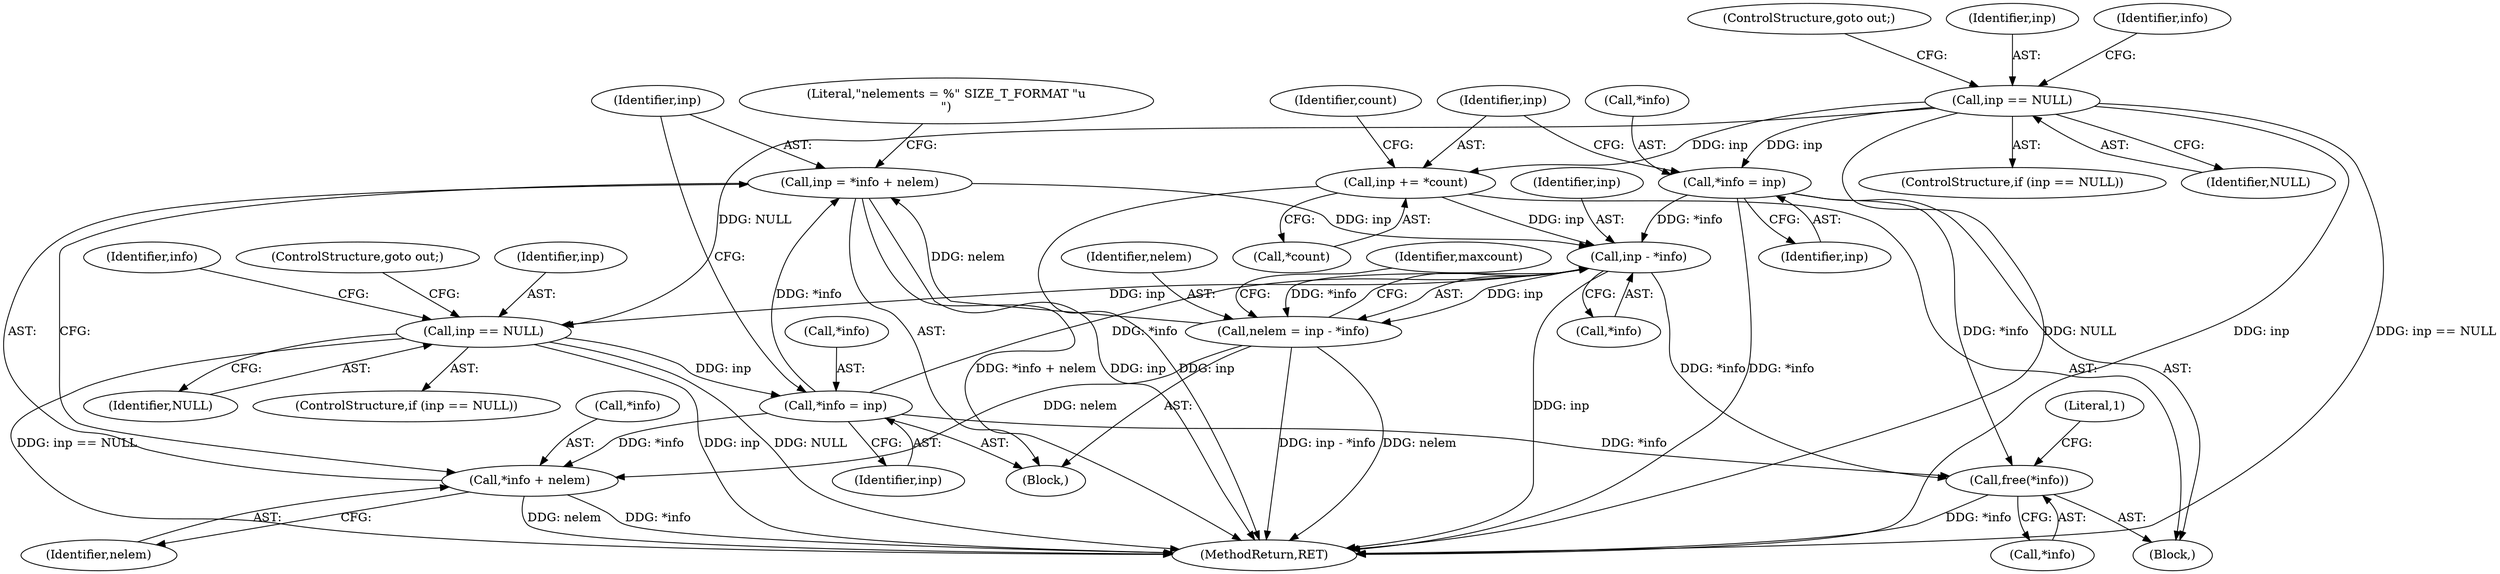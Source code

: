 digraph "0_file_f97486ef5dc3e8735440edc4fc8808c63e1a3ef0@integer" {
"1000683" [label="(Call,inp = *info + nelem)"];
"1000679" [label="(Call,*info = inp)"];
"1000675" [label="(Call,inp == NULL)"];
"1000656" [label="(Call,inp - *info)"];
"1000683" [label="(Call,inp = *info + nelem)"];
"1000654" [label="(Call,nelem = inp - *info)"];
"1000226" [label="(Call,inp += *count)"];
"1000218" [label="(Call,inp == NULL)"];
"1000222" [label="(Call,*info = inp)"];
"1000685" [label="(Call,*info + nelem)"];
"1000847" [label="(Call,free(*info))"];
"1000221" [label="(ControlStructure,goto out;)"];
"1000848" [label="(Call,*info)"];
"1000683" [label="(Call,inp = *info + nelem)"];
"1000658" [label="(Call,*info)"];
"1000227" [label="(Identifier,inp)"];
"1000691" [label="(Literal,\"nelements = %\" SIZE_T_FORMAT \"u\n\")"];
"1000681" [label="(Identifier,info)"];
"1000685" [label="(Call,*info + nelem)"];
"1000679" [label="(Call,*info = inp)"];
"1000682" [label="(Identifier,inp)"];
"1000677" [label="(Identifier,NULL)"];
"1000657" [label="(Identifier,inp)"];
"1000219" [label="(Identifier,inp)"];
"1000678" [label="(ControlStructure,goto out;)"];
"1000226" [label="(Call,inp += *count)"];
"1000222" [label="(Call,*info = inp)"];
"1000680" [label="(Call,*info)"];
"1000656" [label="(Call,inp - *info)"];
"1000664" [label="(Identifier,maxcount)"];
"1000684" [label="(Identifier,inp)"];
"1000223" [label="(Call,*info)"];
"1000674" [label="(ControlStructure,if (inp == NULL))"];
"1000847" [label="(Call,free(*info))"];
"1000107" [label="(Block,)"];
"1000652" [label="(Block,)"];
"1000853" [label="(MethodReturn,RET)"];
"1000675" [label="(Call,inp == NULL)"];
"1000852" [label="(Literal,1)"];
"1000676" [label="(Identifier,inp)"];
"1000224" [label="(Identifier,info)"];
"1000217" [label="(ControlStructure,if (inp == NULL))"];
"1000232" [label="(Identifier,count)"];
"1000654" [label="(Call,nelem = inp - *info)"];
"1000686" [label="(Call,*info)"];
"1000220" [label="(Identifier,NULL)"];
"1000688" [label="(Identifier,nelem)"];
"1000655" [label="(Identifier,nelem)"];
"1000225" [label="(Identifier,inp)"];
"1000228" [label="(Call,*count)"];
"1000218" [label="(Call,inp == NULL)"];
"1000683" -> "1000652"  [label="AST: "];
"1000683" -> "1000685"  [label="CFG: "];
"1000684" -> "1000683"  [label="AST: "];
"1000685" -> "1000683"  [label="AST: "];
"1000691" -> "1000683"  [label="CFG: "];
"1000683" -> "1000853"  [label="DDG: inp"];
"1000683" -> "1000853"  [label="DDG: *info + nelem"];
"1000683" -> "1000656"  [label="DDG: inp"];
"1000679" -> "1000683"  [label="DDG: *info"];
"1000654" -> "1000683"  [label="DDG: nelem"];
"1000679" -> "1000652"  [label="AST: "];
"1000679" -> "1000682"  [label="CFG: "];
"1000680" -> "1000679"  [label="AST: "];
"1000682" -> "1000679"  [label="AST: "];
"1000684" -> "1000679"  [label="CFG: "];
"1000679" -> "1000656"  [label="DDG: *info"];
"1000675" -> "1000679"  [label="DDG: inp"];
"1000679" -> "1000685"  [label="DDG: *info"];
"1000679" -> "1000847"  [label="DDG: *info"];
"1000675" -> "1000674"  [label="AST: "];
"1000675" -> "1000677"  [label="CFG: "];
"1000676" -> "1000675"  [label="AST: "];
"1000677" -> "1000675"  [label="AST: "];
"1000678" -> "1000675"  [label="CFG: "];
"1000681" -> "1000675"  [label="CFG: "];
"1000675" -> "1000853"  [label="DDG: inp"];
"1000675" -> "1000853"  [label="DDG: NULL"];
"1000675" -> "1000853"  [label="DDG: inp == NULL"];
"1000656" -> "1000675"  [label="DDG: inp"];
"1000218" -> "1000675"  [label="DDG: NULL"];
"1000656" -> "1000654"  [label="AST: "];
"1000656" -> "1000658"  [label="CFG: "];
"1000657" -> "1000656"  [label="AST: "];
"1000658" -> "1000656"  [label="AST: "];
"1000654" -> "1000656"  [label="CFG: "];
"1000656" -> "1000853"  [label="DDG: inp"];
"1000656" -> "1000654"  [label="DDG: inp"];
"1000656" -> "1000654"  [label="DDG: *info"];
"1000226" -> "1000656"  [label="DDG: inp"];
"1000222" -> "1000656"  [label="DDG: *info"];
"1000656" -> "1000847"  [label="DDG: *info"];
"1000654" -> "1000652"  [label="AST: "];
"1000655" -> "1000654"  [label="AST: "];
"1000664" -> "1000654"  [label="CFG: "];
"1000654" -> "1000853"  [label="DDG: inp - *info"];
"1000654" -> "1000853"  [label="DDG: nelem"];
"1000654" -> "1000685"  [label="DDG: nelem"];
"1000226" -> "1000107"  [label="AST: "];
"1000226" -> "1000228"  [label="CFG: "];
"1000227" -> "1000226"  [label="AST: "];
"1000228" -> "1000226"  [label="AST: "];
"1000232" -> "1000226"  [label="CFG: "];
"1000226" -> "1000853"  [label="DDG: inp"];
"1000218" -> "1000226"  [label="DDG: inp"];
"1000218" -> "1000217"  [label="AST: "];
"1000218" -> "1000220"  [label="CFG: "];
"1000219" -> "1000218"  [label="AST: "];
"1000220" -> "1000218"  [label="AST: "];
"1000221" -> "1000218"  [label="CFG: "];
"1000224" -> "1000218"  [label="CFG: "];
"1000218" -> "1000853"  [label="DDG: inp"];
"1000218" -> "1000853"  [label="DDG: inp == NULL"];
"1000218" -> "1000853"  [label="DDG: NULL"];
"1000218" -> "1000222"  [label="DDG: inp"];
"1000222" -> "1000107"  [label="AST: "];
"1000222" -> "1000225"  [label="CFG: "];
"1000223" -> "1000222"  [label="AST: "];
"1000225" -> "1000222"  [label="AST: "];
"1000227" -> "1000222"  [label="CFG: "];
"1000222" -> "1000853"  [label="DDG: *info"];
"1000222" -> "1000847"  [label="DDG: *info"];
"1000685" -> "1000688"  [label="CFG: "];
"1000686" -> "1000685"  [label="AST: "];
"1000688" -> "1000685"  [label="AST: "];
"1000685" -> "1000853"  [label="DDG: *info"];
"1000685" -> "1000853"  [label="DDG: nelem"];
"1000847" -> "1000107"  [label="AST: "];
"1000847" -> "1000848"  [label="CFG: "];
"1000848" -> "1000847"  [label="AST: "];
"1000852" -> "1000847"  [label="CFG: "];
"1000847" -> "1000853"  [label="DDG: *info"];
}
